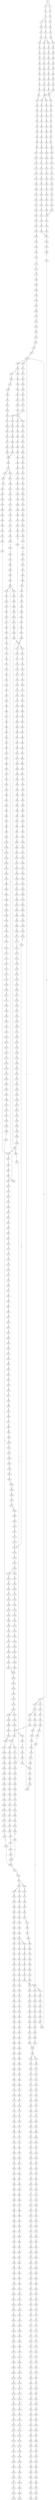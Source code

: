 strict digraph  {
	S0 -> S1 [ label = C ];
	S0 -> S2 [ label = G ];
	S1 -> S3 [ label = C ];
	S2 -> S4 [ label = G ];
	S3 -> S5 [ label = C ];
	S4 -> S6 [ label = C ];
	S5 -> S7 [ label = C ];
	S5 -> S8 [ label = A ];
	S6 -> S9 [ label = A ];
	S7 -> S10 [ label = C ];
	S8 -> S11 [ label = C ];
	S9 -> S12 [ label = C ];
	S10 -> S13 [ label = T ];
	S11 -> S14 [ label = T ];
	S12 -> S15 [ label = T ];
	S13 -> S16 [ label = T ];
	S14 -> S17 [ label = T ];
	S15 -> S18 [ label = T ];
	S16 -> S19 [ label = C ];
	S17 -> S20 [ label = G ];
	S17 -> S21 [ label = T ];
	S18 -> S22 [ label = C ];
	S19 -> S23 [ label = A ];
	S20 -> S24 [ label = A ];
	S21 -> S25 [ label = A ];
	S22 -> S26 [ label = A ];
	S23 -> S27 [ label = G ];
	S24 -> S28 [ label = G ];
	S25 -> S29 [ label = G ];
	S26 -> S30 [ label = G ];
	S27 -> S31 [ label = A ];
	S28 -> S32 [ label = C ];
	S29 -> S33 [ label = C ];
	S30 -> S34 [ label = C ];
	S31 -> S35 [ label = G ];
	S32 -> S36 [ label = C ];
	S33 -> S37 [ label = C ];
	S34 -> S38 [ label = C ];
	S35 -> S39 [ label = G ];
	S36 -> S40 [ label = G ];
	S37 -> S41 [ label = G ];
	S38 -> S42 [ label = G ];
	S39 -> S43 [ label = T ];
	S40 -> S44 [ label = C ];
	S41 -> S45 [ label = T ];
	S42 -> S46 [ label = C ];
	S43 -> S47 [ label = C ];
	S44 -> S48 [ label = C ];
	S45 -> S49 [ label = C ];
	S46 -> S50 [ label = C ];
	S47 -> S51 [ label = C ];
	S48 -> S52 [ label = C ];
	S49 -> S53 [ label = C ];
	S50 -> S54 [ label = C ];
	S51 -> S55 [ label = C ];
	S52 -> S56 [ label = C ];
	S53 -> S57 [ label = C ];
	S54 -> S58 [ label = C ];
	S55 -> S59 [ label = T ];
	S56 -> S60 [ label = T ];
	S57 -> S61 [ label = A ];
	S58 -> S60 [ label = T ];
	S59 -> S62 [ label = T ];
	S60 -> S63 [ label = T ];
	S60 -> S64 [ label = C ];
	S61 -> S65 [ label = C ];
	S62 -> S66 [ label = C ];
	S63 -> S67 [ label = C ];
	S64 -> S68 [ label = C ];
	S65 -> S69 [ label = C ];
	S66 -> S70 [ label = T ];
	S67 -> S71 [ label = A ];
	S68 -> S72 [ label = A ];
	S69 -> S73 [ label = A ];
	S70 -> S74 [ label = C ];
	S71 -> S75 [ label = C ];
	S72 -> S76 [ label = C ];
	S73 -> S77 [ label = C ];
	S74 -> S78 [ label = G ];
	S75 -> S79 [ label = G ];
	S76 -> S80 [ label = C ];
	S77 -> S81 [ label = C ];
	S78 -> S82 [ label = T ];
	S79 -> S83 [ label = C ];
	S80 -> S84 [ label = C ];
	S81 -> S85 [ label = G ];
	S82 -> S86 [ label = A ];
	S83 -> S87 [ label = T ];
	S84 -> S88 [ label = G ];
	S85 -> S89 [ label = A ];
	S86 -> S90 [ label = C ];
	S87 -> S91 [ label = C ];
	S88 -> S92 [ label = C ];
	S89 -> S93 [ label = T ];
	S90 -> S94 [ label = G ];
	S91 -> S95 [ label = C ];
	S92 -> S96 [ label = C ];
	S93 -> S97 [ label = C ];
	S94 -> S98 [ label = G ];
	S95 -> S99 [ label = G ];
	S96 -> S100 [ label = G ];
	S97 -> S101 [ label = G ];
	S98 -> S102 [ label = C ];
	S99 -> S103 [ label = G ];
	S100 -> S104 [ label = G ];
	S101 -> S105 [ label = G ];
	S102 -> S106 [ label = T ];
	S103 -> S107 [ label = T ];
	S104 -> S108 [ label = T ];
	S105 -> S109 [ label = T ];
	S106 -> S110 [ label = A ];
	S107 -> S111 [ label = T ];
	S108 -> S112 [ label = C ];
	S109 -> S113 [ label = T ];
	S110 -> S114 [ label = C ];
	S111 -> S115 [ label = G ];
	S112 -> S116 [ label = C ];
	S113 -> S117 [ label = C ];
	S114 -> S118 [ label = T ];
	S115 -> S119 [ label = C ];
	S116 -> S120 [ label = C ];
	S117 -> S121 [ label = C ];
	S118 -> S122 [ label = G ];
	S119 -> S123 [ label = A ];
	S120 -> S124 [ label = A ];
	S121 -> S125 [ label = A ];
	S122 -> S126 [ label = G ];
	S123 -> S127 [ label = C ];
	S124 -> S128 [ label = G ];
	S125 -> S129 [ label = G ];
	S126 -> S130 [ label = T ];
	S127 -> S131 [ label = T ];
	S128 -> S132 [ label = T ];
	S129 -> S133 [ label = T ];
	S130 -> S134 [ label = G ];
	S131 -> S135 [ label = G ];
	S132 -> S136 [ label = G ];
	S133 -> S137 [ label = G ];
	S134 -> S138 [ label = C ];
	S135 -> S139 [ label = G ];
	S136 -> S140 [ label = G ];
	S137 -> S141 [ label = G ];
	S138 -> S142 [ label = T ];
	S139 -> S143 [ label = T ];
	S140 -> S144 [ label = T ];
	S141 -> S145 [ label = T ];
	S142 -> S146 [ label = A ];
	S143 -> S147 [ label = C ];
	S144 -> S148 [ label = C ];
	S145 -> S149 [ label = C ];
	S146 -> S150 [ label = C ];
	S147 -> S151 [ label = G ];
	S148 -> S152 [ label = G ];
	S149 -> S152 [ label = G ];
	S150 -> S153 [ label = T ];
	S151 -> S154 [ label = T ];
	S152 -> S155 [ label = T ];
	S153 -> S156 [ label = G ];
	S154 -> S157 [ label = C ];
	S155 -> S158 [ label = C ];
	S156 -> S159 [ label = T ];
	S157 -> S160 [ label = C ];
	S158 -> S161 [ label = C ];
	S159 -> S162 [ label = A ];
	S160 -> S163 [ label = G ];
	S161 -> S163 [ label = G ];
	S162 -> S164 [ label = A ];
	S163 -> S165 [ label = T ];
	S164 -> S166 [ label = C ];
	S165 -> S167 [ label = C ];
	S166 -> S168 [ label = A ];
	S167 -> S169 [ label = A ];
	S168 -> S170 [ label = C ];
	S169 -> S171 [ label = C ];
	S170 -> S172 [ label = A ];
	S171 -> S173 [ label = C ];
	S172 -> S174 [ label = C ];
	S173 -> S175 [ label = C ];
	S173 -> S176 [ label = G ];
	S174 -> S177 [ label = G ];
	S175 -> S178 [ label = T ];
	S176 -> S179 [ label = A ];
	S177 -> S180 [ label = C ];
	S178 -> S181 [ label = G ];
	S179 -> S182 [ label = A ];
	S179 -> S183 [ label = G ];
	S180 -> S184 [ label = T ];
	S181 -> S185 [ label = T ];
	S182 -> S186 [ label = T ];
	S183 -> S187 [ label = T ];
	S184 -> S188 [ label = C ];
	S185 -> S189 [ label = C ];
	S186 -> S190 [ label = C ];
	S187 -> S191 [ label = C ];
	S188 -> S192 [ label = C ];
	S189 -> S193 [ label = C ];
	S190 -> S194 [ label = C ];
	S191 -> S195 [ label = C ];
	S192 -> S196 [ label = T ];
	S193 -> S197 [ label = T ];
	S194 -> S198 [ label = T ];
	S195 -> S199 [ label = A ];
	S195 -> S200 [ label = T ];
	S196 -> S201 [ label = A ];
	S197 -> S202 [ label = T ];
	S198 -> S203 [ label = C ];
	S199 -> S204 [ label = G ];
	S200 -> S205 [ label = C ];
	S201 -> S206 [ label = G ];
	S202 -> S207 [ label = G ];
	S203 -> S208 [ label = G ];
	S204 -> S209 [ label = T ];
	S204 -> S210 [ label = C ];
	S205 -> S211 [ label = G ];
	S206 -> S212 [ label = A ];
	S207 -> S213 [ label = A ];
	S207 -> S214 [ label = T ];
	S208 -> S215 [ label = A ];
	S209 -> S216 [ label = A ];
	S210 -> S217 [ label = T ];
	S211 -> S218 [ label = A ];
	S212 -> S219 [ label = A ];
	S213 -> S220 [ label = A ];
	S214 -> S221 [ label = A ];
	S215 -> S222 [ label = A ];
	S216 -> S223 [ label = G ];
	S217 -> S224 [ label = T ];
	S218 -> S225 [ label = A ];
	S219 -> S226 [ label = C ];
	S220 -> S227 [ label = C ];
	S221 -> S228 [ label = G ];
	S222 -> S229 [ label = C ];
	S223 -> S230 [ label = G ];
	S224 -> S231 [ label = C ];
	S225 -> S232 [ label = C ];
	S226 -> S233 [ label = T ];
	S227 -> S234 [ label = T ];
	S228 -> S235 [ label = G ];
	S229 -> S236 [ label = T ];
	S230 -> S237 [ label = G ];
	S231 -> S238 [ label = A ];
	S232 -> S236 [ label = T ];
	S233 -> S239 [ label = T ];
	S234 -> S240 [ label = T ];
	S235 -> S241 [ label = A ];
	S236 -> S242 [ label = T ];
	S237 -> S243 [ label = T ];
	S238 -> S244 [ label = C ];
	S239 -> S245 [ label = C ];
	S240 -> S246 [ label = C ];
	S241 -> S247 [ label = G ];
	S242 -> S248 [ label = C ];
	S243 -> S249 [ label = C ];
	S244 -> S250 [ label = G ];
	S245 -> S251 [ label = A ];
	S246 -> S252 [ label = A ];
	S247 -> S253 [ label = A ];
	S248 -> S254 [ label = A ];
	S249 -> S255 [ label = A ];
	S250 -> S256 [ label = C ];
	S251 -> S257 [ label = A ];
	S252 -> S258 [ label = A ];
	S253 -> S259 [ label = G ];
	S254 -> S260 [ label = A ];
	S255 -> S261 [ label = C ];
	S256 -> S262 [ label = C ];
	S257 -> S263 [ label = C ];
	S258 -> S263 [ label = C ];
	S259 -> S264 [ label = G ];
	S260 -> S263 [ label = C ];
	S261 -> S265 [ label = T ];
	S262 -> S266 [ label = C ];
	S263 -> S267 [ label = C ];
	S263 -> S268 [ label = T ];
	S264 -> S269 [ label = T ];
	S265 -> S270 [ label = C ];
	S266 -> S271 [ label = T ];
	S267 -> S272 [ label = G ];
	S268 -> S273 [ label = G ];
	S269 -> S274 [ label = C ];
	S270 -> S275 [ label = G ];
	S271 -> S276 [ label = T ];
	S272 -> S277 [ label = G ];
	S273 -> S278 [ label = G ];
	S273 -> S279 [ label = C ];
	S274 -> S280 [ label = C ];
	S275 -> S281 [ label = C ];
	S276 -> S282 [ label = C ];
	S277 -> S283 [ label = C ];
	S278 -> S284 [ label = C ];
	S279 -> S285 [ label = C ];
	S280 -> S286 [ label = C ];
	S281 -> S287 [ label = T ];
	S282 -> S288 [ label = A ];
	S283 -> S289 [ label = C ];
	S284 -> S290 [ label = C ];
	S285 -> S291 [ label = C ];
	S286 -> S292 [ label = A ];
	S286 -> S293 [ label = G ];
	S287 -> S294 [ label = T ];
	S288 -> S295 [ label = T ];
	S289 -> S296 [ label = C ];
	S290 -> S297 [ label = C ];
	S291 -> S298 [ label = T ];
	S292 -> S299 [ label = G ];
	S293 -> S300 [ label = G ];
	S294 -> S301 [ label = C ];
	S295 -> S302 [ label = C ];
	S296 -> S303 [ label = A ];
	S297 -> S304 [ label = A ];
	S298 -> S305 [ label = A ];
	S299 -> S306 [ label = A ];
	S300 -> S307 [ label = A ];
	S301 -> S308 [ label = A ];
	S302 -> S309 [ label = C ];
	S303 -> S310 [ label = G ];
	S304 -> S311 [ label = G ];
	S305 -> S312 [ label = G ];
	S306 -> S313 [ label = G ];
	S307 -> S314 [ label = G ];
	S308 -> S315 [ label = T ];
	S309 -> S316 [ label = A ];
	S310 -> S317 [ label = T ];
	S311 -> S318 [ label = G ];
	S312 -> S319 [ label = G ];
	S313 -> S320 [ label = C ];
	S314 -> S321 [ label = G ];
	S315 -> S322 [ label = C ];
	S316 -> S323 [ label = G ];
	S317 -> S324 [ label = T ];
	S318 -> S325 [ label = T ];
	S319 -> S326 [ label = T ];
	S320 -> S327 [ label = C ];
	S321 -> S328 [ label = C ];
	S322 -> S329 [ label = C ];
	S323 -> S330 [ label = A ];
	S324 -> S331 [ label = G ];
	S325 -> S332 [ label = G ];
	S326 -> S333 [ label = G ];
	S327 -> S334 [ label = A ];
	S328 -> S335 [ label = G ];
	S329 -> S336 [ label = A ];
	S330 -> S337 [ label = A ];
	S331 -> S338 [ label = T ];
	S332 -> S339 [ label = C ];
	S332 -> S340 [ label = G ];
	S333 -> S341 [ label = T ];
	S334 -> S342 [ label = C ];
	S335 -> S343 [ label = T ];
	S336 -> S323 [ label = G ];
	S337 -> S344 [ label = C ];
	S338 -> S345 [ label = G ];
	S339 -> S346 [ label = G ];
	S340 -> S347 [ label = G ];
	S341 -> S348 [ label = G ];
	S342 -> S349 [ label = G ];
	S343 -> S350 [ label = G ];
	S344 -> S351 [ label = C ];
	S345 -> S352 [ label = C ];
	S346 -> S353 [ label = C ];
	S347 -> S354 [ label = C ];
	S348 -> S355 [ label = C ];
	S349 -> S356 [ label = G ];
	S350 -> S357 [ label = G ];
	S351 -> S358 [ label = A ];
	S351 -> S359 [ label = G ];
	S352 -> S360 [ label = G ];
	S353 -> S361 [ label = G ];
	S354 -> S362 [ label = T ];
	S355 -> S363 [ label = G ];
	S356 -> S364 [ label = T ];
	S357 -> S365 [ label = T ];
	S358 -> S366 [ label = G ];
	S358 -> S367 [ label = C ];
	S359 -> S368 [ label = G ];
	S360 -> S369 [ label = T ];
	S361 -> S370 [ label = T ];
	S362 -> S371 [ label = T ];
	S363 -> S372 [ label = T ];
	S364 -> S373 [ label = T ];
	S365 -> S374 [ label = A ];
	S366 -> S375 [ label = A ];
	S367 -> S376 [ label = C ];
	S368 -> S377 [ label = A ];
	S369 -> S378 [ label = C ];
	S370 -> S379 [ label = C ];
	S371 -> S380 [ label = C ];
	S372 -> S381 [ label = C ];
	S373 -> S382 [ label = A ];
	S374 -> S383 [ label = T ];
	S375 -> S384 [ label = C ];
	S376 -> S385 [ label = A ];
	S377 -> S386 [ label = C ];
	S378 -> S387 [ label = G ];
	S379 -> S388 [ label = G ];
	S380 -> S389 [ label = G ];
	S381 -> S390 [ label = G ];
	S382 -> S391 [ label = C ];
	S383 -> S392 [ label = G ];
	S384 -> S393 [ label = T ];
	S385 -> S394 [ label = C ];
	S386 -> S395 [ label = G ];
	S387 -> S396 [ label = A ];
	S388 -> S397 [ label = T ];
	S389 -> S398 [ label = A ];
	S390 -> S396 [ label = A ];
	S391 -> S399 [ label = T ];
	S392 -> S400 [ label = A ];
	S393 -> S401 [ label = C ];
	S394 -> S402 [ label = C ];
	S395 -> S403 [ label = C ];
	S396 -> S404 [ label = A ];
	S397 -> S405 [ label = G ];
	S398 -> S406 [ label = A ];
	S399 -> S407 [ label = G ];
	S400 -> S408 [ label = G ];
	S401 -> S409 [ label = C ];
	S402 -> S410 [ label = C ];
	S403 -> S411 [ label = C ];
	S404 -> S412 [ label = C ];
	S405 -> S413 [ label = C ];
	S406 -> S414 [ label = C ];
	S407 -> S415 [ label = C ];
	S408 -> S416 [ label = C ];
	S409 -> S417 [ label = C ];
	S410 -> S418 [ label = C ];
	S411 -> S419 [ label = C ];
	S412 -> S420 [ label = C ];
	S412 -> S421 [ label = A ];
	S413 -> S422 [ label = A ];
	S414 -> S423 [ label = A ];
	S415 -> S424 [ label = A ];
	S416 -> S425 [ label = G ];
	S417 -> S426 [ label = A ];
	S418 -> S427 [ label = T ];
	S419 -> S428 [ label = A ];
	S420 -> S429 [ label = T ];
	S421 -> S430 [ label = C ];
	S422 -> S431 [ label = T ];
	S423 -> S432 [ label = C ];
	S424 -> S433 [ label = G ];
	S425 -> S434 [ label = G ];
	S426 -> S435 [ label = T ];
	S427 -> S436 [ label = T ];
	S428 -> S437 [ label = T ];
	S429 -> S438 [ label = T ];
	S430 -> S439 [ label = C ];
	S431 -> S440 [ label = C ];
	S432 -> S441 [ label = G ];
	S433 -> S442 [ label = A ];
	S434 -> S443 [ label = T ];
	S435 -> S444 [ label = C ];
	S436 -> S445 [ label = C ];
	S437 -> S446 [ label = C ];
	S438 -> S447 [ label = C ];
	S439 -> S448 [ label = C ];
	S440 -> S449 [ label = C ];
	S441 -> S450 [ label = C ];
	S442 -> S451 [ label = C ];
	S443 -> S452 [ label = C ];
	S444 -> S453 [ label = T ];
	S445 -> S454 [ label = C ];
	S445 -> S455 [ label = G ];
	S446 -> S456 [ label = G ];
	S447 -> S457 [ label = G ];
	S448 -> S458 [ label = G ];
	S449 -> S459 [ label = G ];
	S450 -> S460 [ label = G ];
	S451 -> S461 [ label = G ];
	S452 -> S462 [ label = G ];
	S453 -> S463 [ label = G ];
	S454 -> S464 [ label = T ];
	S455 -> S465 [ label = A ];
	S456 -> S466 [ label = T ];
	S457 -> S467 [ label = T ];
	S458 -> S468 [ label = T ];
	S459 -> S469 [ label = C ];
	S460 -> S470 [ label = C ];
	S461 -> S471 [ label = G ];
	S462 -> S472 [ label = C ];
	S463 -> S473 [ label = C ];
	S464 -> S474 [ label = G ];
	S465 -> S475 [ label = T ];
	S466 -> S476 [ label = C ];
	S467 -> S477 [ label = A ];
	S468 -> S478 [ label = A ];
	S469 -> S479 [ label = A ];
	S470 -> S480 [ label = A ];
	S471 -> S481 [ label = A ];
	S472 -> S482 [ label = A ];
	S473 -> S483 [ label = C ];
	S474 -> S484 [ label = T ];
	S475 -> S485 [ label = C ];
	S476 -> S486 [ label = C ];
	S477 -> S487 [ label = C ];
	S478 -> S488 [ label = C ];
	S479 -> S489 [ label = C ];
	S480 -> S490 [ label = C ];
	S481 -> S491 [ label = C ];
	S482 -> S492 [ label = C ];
	S483 -> S493 [ label = A ];
	S484 -> S494 [ label = C ];
	S485 -> S495 [ label = G ];
	S486 -> S496 [ label = T ];
	S487 -> S497 [ label = T ];
	S488 -> S498 [ label = G ];
	S489 -> S499 [ label = G ];
	S490 -> S500 [ label = G ];
	S491 -> S501 [ label = A ];
	S492 -> S502 [ label = G ];
	S493 -> S503 [ label = G ];
	S494 -> S504 [ label = C ];
	S495 -> S505 [ label = T ];
	S496 -> S506 [ label = C ];
	S497 -> S507 [ label = T ];
	S498 -> S508 [ label = T ];
	S499 -> S509 [ label = T ];
	S500 -> S510 [ label = T ];
	S501 -> S511 [ label = C ];
	S502 -> S512 [ label = C ];
	S503 -> S513 [ label = T ];
	S504 -> S514 [ label = T ];
	S505 -> S515 [ label = T ];
	S506 -> S516 [ label = T ];
	S507 -> S517 [ label = C ];
	S508 -> S518 [ label = C ];
	S509 -> S519 [ label = C ];
	S510 -> S520 [ label = C ];
	S511 -> S521 [ label = A ];
	S512 -> S522 [ label = G ];
	S513 -> S523 [ label = C ];
	S514 -> S524 [ label = T ];
	S515 -> S525 [ label = T ];
	S516 -> S526 [ label = T ];
	S517 -> S527 [ label = A ];
	S518 -> S528 [ label = C ];
	S519 -> S529 [ label = G ];
	S520 -> S530 [ label = C ];
	S521 -> S531 [ label = C ];
	S522 -> S532 [ label = C ];
	S523 -> S533 [ label = G ];
	S524 -> S207 [ label = G ];
	S525 -> S534 [ label = G ];
	S526 -> S535 [ label = C ];
	S527 -> S536 [ label = A ];
	S528 -> S537 [ label = A ];
	S529 -> S538 [ label = A ];
	S530 -> S539 [ label = A ];
	S531 -> S540 [ label = C ];
	S532 -> S541 [ label = G ];
	S533 -> S542 [ label = T ];
	S534 -> S543 [ label = T ];
	S535 -> S544 [ label = T ];
	S536 -> S545 [ label = G ];
	S537 -> S546 [ label = G ];
	S538 -> S547 [ label = G ];
	S539 -> S548 [ label = G ];
	S540 -> S549 [ label = T ];
	S541 -> S550 [ label = G ];
	S542 -> S551 [ label = A ];
	S543 -> S552 [ label = A ];
	S544 -> S553 [ label = C ];
	S545 -> S554 [ label = C ];
	S546 -> S555 [ label = C ];
	S547 -> S556 [ label = C ];
	S548 -> S557 [ label = C ];
	S549 -> S558 [ label = C ];
	S550 -> S559 [ label = C ];
	S551 -> S560 [ label = A ];
	S552 -> S561 [ label = G ];
	S553 -> S562 [ label = G ];
	S554 -> S563 [ label = G ];
	S555 -> S564 [ label = G ];
	S556 -> S565 [ label = G ];
	S557 -> S566 [ label = T ];
	S557 -> S564 [ label = G ];
	S558 -> S567 [ label = T ];
	S559 -> S568 [ label = T ];
	S560 -> S569 [ label = G ];
	S561 -> S570 [ label = G ];
	S562 -> S571 [ label = G ];
	S563 -> S572 [ label = A ];
	S564 -> S573 [ label = A ];
	S565 -> S574 [ label = A ];
	S566 -> S575 [ label = T ];
	S567 -> S576 [ label = A ];
	S568 -> S577 [ label = G ];
	S569 -> S578 [ label = A ];
	S570 -> S579 [ label = A ];
	S571 -> S580 [ label = A ];
	S572 -> S581 [ label = G ];
	S573 -> S582 [ label = G ];
	S574 -> S583 [ label = G ];
	S575 -> S231 [ label = C ];
	S576 -> S584 [ label = G ];
	S577 -> S585 [ label = G ];
	S578 -> S586 [ label = C ];
	S579 -> S587 [ label = A ];
	S580 -> S588 [ label = G ];
	S581 -> S589 [ label = T ];
	S582 -> S590 [ label = T ];
	S583 -> S591 [ label = T ];
	S584 -> S592 [ label = A ];
	S585 -> S593 [ label = A ];
	S586 -> S594 [ label = G ];
	S587 -> S595 [ label = A ];
	S588 -> S596 [ label = A ];
	S589 -> S597 [ label = C ];
	S590 -> S598 [ label = C ];
	S591 -> S599 [ label = C ];
	S592 -> S600 [ label = A ];
	S593 -> S601 [ label = A ];
	S594 -> S602 [ label = G ];
	S595 -> S603 [ label = G ];
	S596 -> S604 [ label = G ];
	S597 -> S605 [ label = C ];
	S598 -> S606 [ label = C ];
	S598 -> S607 [ label = T ];
	S599 -> S608 [ label = G ];
	S600 -> S609 [ label = C ];
	S601 -> S610 [ label = T ];
	S602 -> S611 [ label = C ];
	S603 -> S612 [ label = G ];
	S604 -> S613 [ label = G ];
	S605 -> S614 [ label = C ];
	S606 -> S614 [ label = C ];
	S607 -> S615 [ label = C ];
	S608 -> S616 [ label = A ];
	S609 -> S617 [ label = G ];
	S610 -> S618 [ label = G ];
	S611 -> S619 [ label = T ];
	S612 -> S620 [ label = T ];
	S613 -> S621 [ label = T ];
	S614 -> S622 [ label = T ];
	S614 -> S623 [ label = G ];
	S615 -> S624 [ label = G ];
	S616 -> S625 [ label = A ];
	S617 -> S626 [ label = A ];
	S618 -> S627 [ label = G ];
	S619 -> S628 [ label = C ];
	S620 -> S629 [ label = C ];
	S621 -> S630 [ label = C ];
	S622 -> S631 [ label = C ];
	S623 -> S632 [ label = C ];
	S624 -> S633 [ label = T ];
	S625 -> S634 [ label = C ];
	S626 -> S635 [ label = G ];
	S627 -> S636 [ label = G ];
	S628 -> S637 [ label = T ];
	S629 -> S638 [ label = C ];
	S630 -> S280 [ label = C ];
	S631 -> S639 [ label = C ];
	S632 -> S640 [ label = C ];
	S633 -> S641 [ label = C ];
	S634 -> S642 [ label = C ];
	S635 -> S643 [ label = G ];
	S636 -> S644 [ label = G ];
	S637 -> S645 [ label = C ];
	S638 -> S646 [ label = C ];
	S639 -> S647 [ label = G ];
	S640 -> S648 [ label = T ];
	S641 -> S649 [ label = T ];
	S642 -> S650 [ label = T ];
	S643 -> S651 [ label = T ];
	S644 -> S652 [ label = T ];
	S645 -> S653 [ label = G ];
	S646 -> S654 [ label = G ];
	S647 -> S655 [ label = G ];
	S648 -> S656 [ label = G ];
	S649 -> S657 [ label = G ];
	S650 -> S658 [ label = G ];
	S651 -> S659 [ label = G ];
	S652 -> S660 [ label = C ];
	S653 -> S661 [ label = A ];
	S654 -> S662 [ label = A ];
	S655 -> S663 [ label = T ];
	S656 -> S664 [ label = T ];
	S657 -> S665 [ label = T ];
	S658 -> S666 [ label = T ];
	S659 -> S667 [ label = T ];
	S660 -> S668 [ label = C ];
	S661 -> S669 [ label = A ];
	S662 -> S670 [ label = A ];
	S663 -> S671 [ label = C ];
	S664 -> S672 [ label = C ];
	S665 -> S673 [ label = T ];
	S666 -> S674 [ label = C ];
	S667 -> S675 [ label = C ];
	S668 -> S676 [ label = G ];
	S669 -> S677 [ label = G ];
	S670 -> S678 [ label = G ];
	S671 -> S679 [ label = T ];
	S672 -> S680 [ label = G ];
	S673 -> S681 [ label = C ];
	S674 -> S682 [ label = G ];
	S675 -> S683 [ label = C ];
	S676 -> S684 [ label = C ];
	S677 -> S685 [ label = T ];
	S678 -> S686 [ label = T ];
	S679 -> S687 [ label = G ];
	S680 -> S688 [ label = C ];
	S681 -> S689 [ label = C ];
	S682 -> S690 [ label = C ];
	S683 -> S691 [ label = C ];
	S684 -> S692 [ label = C ];
	S685 -> S693 [ label = C ];
	S686 -> S694 [ label = C ];
	S687 -> S695 [ label = G ];
	S688 -> S696 [ label = G ];
	S689 -> S697 [ label = G ];
	S690 -> S698 [ label = G ];
	S691 -> S699 [ label = T ];
	S692 -> S700 [ label = G ];
	S693 -> S701 [ label = G ];
	S694 -> S702 [ label = G ];
	S695 -> S703 [ label = A ];
	S696 -> S704 [ label = C ];
	S697 -> S705 [ label = T ];
	S698 -> S704 [ label = C ];
	S699 -> S706 [ label = G ];
	S700 -> S707 [ label = G ];
	S701 -> S708 [ label = C ];
	S702 -> S709 [ label = A ];
	S703 -> S710 [ label = G ];
	S704 -> S711 [ label = G ];
	S704 -> S712 [ label = A ];
	S705 -> S713 [ label = G ];
	S706 -> S714 [ label = T ];
	S707 -> S715 [ label = A ];
	S708 -> S716 [ label = G ];
	S709 -> S717 [ label = G ];
	S710 -> S718 [ label = G ];
	S711 -> S719 [ label = A ];
	S712 -> S720 [ label = A ];
	S713 -> S721 [ label = G ];
	S714 -> S722 [ label = C ];
	S715 -> S723 [ label = A ];
	S716 -> S724 [ label = G ];
	S717 -> S725 [ label = G ];
	S718 -> S726 [ label = G ];
	S719 -> S727 [ label = G ];
	S720 -> S728 [ label = C ];
	S721 -> S729 [ label = C ];
	S722 -> S730 [ label = C ];
	S723 -> S731 [ label = C ];
	S724 -> S732 [ label = C ];
	S725 -> S733 [ label = T ];
	S726 -> S734 [ label = T ];
	S727 -> S735 [ label = C ];
	S728 -> S736 [ label = C ];
	S729 -> S737 [ label = C ];
	S730 -> S738 [ label = T ];
	S731 -> S739 [ label = T ];
	S732 -> S740 [ label = T ];
	S733 -> S741 [ label = A ];
	S734 -> S742 [ label = G ];
	S735 -> S743 [ label = A ];
	S736 -> S744 [ label = C ];
	S737 -> S745 [ label = C ];
	S738 -> S746 [ label = A ];
	S739 -> S747 [ label = G ];
	S740 -> S748 [ label = A ];
	S741 -> S749 [ label = T ];
	S742 -> S750 [ label = T ];
	S743 -> S751 [ label = G ];
	S744 -> S752 [ label = G ];
	S745 -> S753 [ label = G ];
	S746 -> S754 [ label = C ];
	S747 -> S755 [ label = C ];
	S748 -> S756 [ label = T ];
	S749 -> S757 [ label = A ];
	S750 -> S758 [ label = T ];
	S751 -> S759 [ label = T ];
	S752 -> S760 [ label = T ];
	S753 -> S761 [ label = T ];
	S754 -> S762 [ label = T ];
	S755 -> S763 [ label = A ];
	S756 -> S764 [ label = A ];
	S757 -> S765 [ label = A ];
	S758 -> S766 [ label = C ];
	S759 -> S767 [ label = G ];
	S760 -> S768 [ label = A ];
	S761 -> S769 [ label = C ];
	S762 -> S770 [ label = A ];
	S763 -> S771 [ label = A ];
	S764 -> S772 [ label = G ];
	S765 -> S773 [ label = G ];
	S766 -> S774 [ label = C ];
	S767 -> S775 [ label = C ];
	S768 -> S776 [ label = C ];
	S769 -> S777 [ label = C ];
	S770 -> S778 [ label = C ];
	S771 -> S779 [ label = C ];
	S772 -> S780 [ label = T ];
	S773 -> S781 [ label = T ];
	S774 -> S782 [ label = A ];
	S775 -> S783 [ label = A ];
	S776 -> S784 [ label = A ];
	S777 -> S785 [ label = A ];
	S778 -> S786 [ label = C ];
	S779 -> S787 [ label = C ];
	S780 -> S788 [ label = A ];
	S781 -> S789 [ label = C ];
	S782 -> S790 [ label = G ];
	S783 -> S791 [ label = A ];
	S784 -> S792 [ label = G ];
	S785 -> S793 [ label = G ];
	S786 -> S794 [ label = A ];
	S787 -> S795 [ label = A ];
	S788 -> S796 [ label = G ];
	S789 -> S797 [ label = G ];
	S790 -> S798 [ label = C ];
	S791 -> S799 [ label = C ];
	S792 -> S800 [ label = C ];
	S793 -> S801 [ label = T ];
	S794 -> S802 [ label = G ];
	S795 -> S803 [ label = G ];
	S796 -> S804 [ label = C ];
	S797 -> S805 [ label = T ];
	S798 -> S806 [ label = A ];
	S799 -> S807 [ label = A ];
	S800 -> S808 [ label = A ];
	S801 -> S809 [ label = A ];
	S802 -> S810 [ label = G ];
	S803 -> S811 [ label = A ];
	S804 -> S812 [ label = C ];
	S805 -> S813 [ label = G ];
	S806 -> S814 [ label = G ];
	S807 -> S815 [ label = G ];
	S808 -> S816 [ label = G ];
	S809 -> S817 [ label = G ];
	S810 -> S818 [ label = A ];
	S811 -> S819 [ label = A ];
	S812 -> S820 [ label = G ];
	S813 -> S821 [ label = G ];
	S814 -> S822 [ label = A ];
	S815 -> S823 [ label = C ];
	S816 -> S824 [ label = G ];
	S817 -> S825 [ label = C ];
	S818 -> S826 [ label = G ];
	S819 -> S827 [ label = C ];
	S820 -> S828 [ label = A ];
	S821 -> S829 [ label = T ];
	S822 -> S830 [ label = T ];
	S823 -> S831 [ label = T ];
	S824 -> S832 [ label = T ];
	S825 -> S833 [ label = T ];
	S826 -> S834 [ label = A ];
	S827 -> S835 [ label = A ];
	S828 -> S836 [ label = A ];
	S829 -> S837 [ label = A ];
	S830 -> S838 [ label = A ];
	S831 -> S839 [ label = A ];
	S832 -> S840 [ label = G ];
	S833 -> S841 [ label = C ];
	S834 -> S842 [ label = G ];
	S835 -> S843 [ label = G ];
	S836 -> S844 [ label = A ];
	S837 -> S845 [ label = C ];
	S838 -> S846 [ label = A ];
	S839 -> S847 [ label = C ];
	S840 -> S848 [ label = C ];
	S841 -> S849 [ label = C ];
	S842 -> S850 [ label = T ];
	S843 -> S851 [ label = C ];
	S844 -> S852 [ label = C ];
	S845 -> S853 [ label = C ];
	S846 -> S854 [ label = A ];
	S847 -> S855 [ label = G ];
	S848 -> S856 [ label = A ];
	S849 -> S857 [ label = A ];
	S850 -> S858 [ label = C ];
	S851 -> S859 [ label = C ];
	S852 -> S860 [ label = C ];
	S853 -> S861 [ label = G ];
	S854 -> S862 [ label = A ];
	S855 -> S863 [ label = A ];
	S856 -> S864 [ label = C ];
	S857 -> S865 [ label = C ];
	S858 -> S866 [ label = A ];
	S859 -> S867 [ label = G ];
	S860 -> S868 [ label = C ];
	S861 -> S869 [ label = G ];
	S862 -> S870 [ label = A ];
	S863 -> S871 [ label = G ];
	S864 -> S872 [ label = G ];
	S865 -> S873 [ label = C ];
	S866 -> S874 [ label = G ];
	S867 -> S875 [ label = T ];
	S868 -> S876 [ label = C ];
	S869 -> S877 [ label = T ];
	S870 -> S878 [ label = C ];
	S871 -> S879 [ label = A ];
	S872 -> S880 [ label = C ];
	S873 -> S881 [ label = G ];
	S874 -> S882 [ label = G ];
	S875 -> S883 [ label = C ];
	S876 -> S884 [ label = G ];
	S877 -> S885 [ label = G ];
	S878 -> S886 [ label = T ];
	S879 -> S887 [ label = A ];
	S880 -> S888 [ label = G ];
	S881 -> S889 [ label = G ];
	S882 -> S890 [ label = A ];
	S883 -> S891 [ label = C ];
	S884 -> S892 [ label = A ];
	S885 -> S893 [ label = G ];
	S886 -> S894 [ label = T ];
	S887 -> S895 [ label = C ];
	S888 -> S896 [ label = G ];
	S889 -> S897 [ label = A ];
	S890 -> S898 [ label = C ];
	S891 -> S899 [ label = T ];
	S892 -> S900 [ label = C ];
	S893 -> S901 [ label = T ];
	S894 -> S902 [ label = T ];
	S895 -> S903 [ label = T ];
	S896 -> S904 [ label = T ];
	S897 -> S905 [ label = C ];
	S898 -> S906 [ label = C ];
	S899 -> S907 [ label = C ];
	S900 -> S908 [ label = T ];
	S901 -> S909 [ label = T ];
	S902 -> S910 [ label = G ];
	S903 -> S911 [ label = G ];
	S904 -> S912 [ label = G ];
	S905 -> S913 [ label = G ];
	S906 -> S914 [ label = A ];
	S907 -> S915 [ label = T ];
	S908 -> S916 [ label = A ];
	S909 -> S917 [ label = A ];
	S910 -> S918 [ label = C ];
	S911 -> S919 [ label = G ];
	S912 -> S920 [ label = C ];
	S913 -> S921 [ label = T ];
	S914 -> S922 [ label = G ];
	S915 -> S923 [ label = G ];
	S916 -> S924 [ label = G ];
	S917 -> S925 [ label = G ];
	S918 -> S926 [ label = C ];
	S919 -> S927 [ label = C ];
	S920 -> S928 [ label = C ];
	S921 -> S929 [ label = C ];
	S922 -> S930 [ label = T ];
	S923 -> S931 [ label = T ];
	S924 -> S932 [ label = A ];
	S925 -> S933 [ label = A ];
	S926 -> S934 [ label = G ];
	S927 -> S935 [ label = G ];
	S928 -> S936 [ label = G ];
	S929 -> S937 [ label = G ];
	S930 -> S938 [ label = C ];
	S931 -> S939 [ label = C ];
	S932 -> S940 [ label = A ];
	S933 -> S941 [ label = A ];
	S934 -> S942 [ label = T ];
	S935 -> S943 [ label = C ];
	S936 -> S944 [ label = C ];
	S937 -> S945 [ label = T ];
	S938 -> S946 [ label = T ];
	S939 -> S947 [ label = G ];
	S940 -> S948 [ label = T ];
	S941 -> S949 [ label = G ];
	S942 -> S950 [ label = A ];
	S943 -> S951 [ label = A ];
	S944 -> S952 [ label = A ];
	S945 -> S953 [ label = G ];
	S946 -> S954 [ label = C ];
	S947 -> S955 [ label = T ];
	S948 -> S956 [ label = C ];
	S949 -> S957 [ label = G ];
	S950 -> S958 [ label = G ];
	S951 -> S959 [ label = G ];
	S952 -> S960 [ label = A ];
	S953 -> S961 [ label = A ];
	S954 -> S962 [ label = T ];
	S955 -> S963 [ label = G ];
	S956 -> S964 [ label = G ];
	S957 -> S965 [ label = G ];
	S958 -> S966 [ label = C ];
	S959 -> S967 [ label = C ];
	S960 -> S968 [ label = C ];
	S961 -> S969 [ label = C ];
	S962 -> S970 [ label = G ];
	S963 -> S971 [ label = G ];
	S964 -> S972 [ label = G ];
	S965 -> S973 [ label = G ];
	S966 -> S974 [ label = C ];
	S967 -> S975 [ label = G ];
	S968 -> S976 [ label = C ];
	S969 -> S977 [ label = C ];
	S970 -> S978 [ label = T ];
	S971 -> S979 [ label = T ];
	S972 -> S980 [ label = G ];
	S973 -> S981 [ label = G ];
	S974 -> S982 [ label = G ];
	S975 -> S983 [ label = G ];
	S976 -> S984 [ label = A ];
	S977 -> S985 [ label = G ];
	S978 -> S986 [ label = A ];
	S979 -> S987 [ label = A ];
	S980 -> S988 [ label = T ];
	S981 -> S989 [ label = T ];
	S982 -> S990 [ label = G ];
	S983 -> S991 [ label = G ];
	S984 -> S992 [ label = G ];
	S985 -> S993 [ label = G ];
	S988 -> S994 [ label = A ];
	S989 -> S995 [ label = C ];
	S990 -> S996 [ label = T ];
	S991 -> S997 [ label = T ];
	S992 -> S998 [ label = T ];
	S993 -> S999 [ label = T ];
	S994 -> S1000 [ label = T ];
	S995 -> S1001 [ label = C ];
	S996 -> S1002 [ label = G ];
	S997 -> S1003 [ label = G ];
	S998 -> S1004 [ label = C ];
	S999 -> S1005 [ label = C ];
	S1000 -> S1006 [ label = C ];
	S1001 -> S1007 [ label = G ];
	S1002 -> S1008 [ label = A ];
	S1003 -> S1009 [ label = C ];
	S1004 -> S1010 [ label = G ];
	S1005 -> S1011 [ label = G ];
	S1006 -> S1012 [ label = C ];
	S1007 -> S1013 [ label = T ];
	S1008 -> S1014 [ label = C ];
	S1009 -> S1015 [ label = C ];
	S1010 -> S1016 [ label = C ];
	S1011 -> S1017 [ label = C ];
	S1012 -> S1018 [ label = C ];
	S1013 -> S1019 [ label = C ];
	S1014 -> S1020 [ label = G ];
	S1015 -> S1021 [ label = G ];
	S1016 -> S1022 [ label = G ];
	S1017 -> S1023 [ label = G ];
	S1018 -> S1024 [ label = G ];
	S1019 -> S1025 [ label = G ];
	S1020 -> S1026 [ label = T ];
	S1021 -> S1027 [ label = C ];
	S1022 -> S1028 [ label = C ];
	S1023 -> S1029 [ label = T ];
	S1024 -> S1030 [ label = A ];
	S1025 -> S1031 [ label = G ];
	S1026 -> S1032 [ label = G ];
	S1027 -> S1033 [ label = C ];
	S1028 -> S1034 [ label = A ];
	S1029 -> S1035 [ label = A ];
	S1030 -> S1036 [ label = A ];
	S1031 -> S1037 [ label = A ];
	S1032 -> S1038 [ label = G ];
	S1033 -> S1039 [ label = G ];
	S1034 -> S1040 [ label = G ];
	S1035 -> S1041 [ label = G ];
	S1036 -> S1042 [ label = A ];
	S1037 -> S1043 [ label = A ];
	S1038 -> S1044 [ label = G ];
	S1039 -> S1045 [ label = G ];
	S1040 -> S1046 [ label = C ];
	S1041 -> S1047 [ label = C ];
	S1042 -> S1048 [ label = G ];
	S1043 -> S1049 [ label = C ];
	S1044 -> S1050 [ label = T ];
	S1045 -> S1051 [ label = T ];
	S1046 -> S1052 [ label = C ];
	S1047 -> S1053 [ label = C ];
	S1048 -> S1054 [ label = T ];
	S1049 -> S1055 [ label = T ];
	S1050 -> S1056 [ label = A ];
	S1051 -> S1057 [ label = G ];
	S1052 -> S1058 [ label = G ];
	S1053 -> S1059 [ label = G ];
	S1054 -> S1060 [ label = G ];
	S1055 -> S1061 [ label = A ];
	S1056 -> S1062 [ label = C ];
	S1057 -> S1063 [ label = G ];
	S1058 -> S1064 [ label = G ];
	S1059 -> S1065 [ label = C ];
	S1060 -> S1066 [ label = T ];
	S1061 -> S1067 [ label = C ];
	S1062 -> S1068 [ label = T ];
	S1063 -> S1069 [ label = T ];
	S1064 -> S1070 [ label = T ];
	S1065 -> S1071 [ label = T ];
	S1066 -> S1072 [ label = C ];
	S1067 -> S1073 [ label = A ];
	S1068 -> S1074 [ label = A ];
	S1069 -> S1075 [ label = G ];
	S1070 -> S1076 [ label = G ];
	S1071 -> S1077 [ label = G ];
	S1072 -> S1078 [ label = G ];
	S1073 -> S1079 [ label = A ];
	S1074 -> S1080 [ label = T ];
	S1075 -> S1081 [ label = G ];
	S1076 -> S1082 [ label = G ];
	S1077 -> S1083 [ label = G ];
	S1078 -> S1084 [ label = T ];
	S1079 -> S1085 [ label = C ];
	S1080 -> S1086 [ label = T ];
	S1081 -> S1087 [ label = A ];
	S1082 -> S1088 [ label = A ];
	S1083 -> S1089 [ label = A ];
	S1084 -> S1090 [ label = C ];
	S1085 -> S1091 [ label = G ];
	S1086 -> S1092 [ label = G ];
	S1087 -> S1093 [ label = A ];
	S1088 -> S1094 [ label = A ];
	S1089 -> S1095 [ label = A ];
	S1090 -> S1096 [ label = G ];
	S1091 -> S1097 [ label = A ];
	S1092 -> S1098 [ label = G ];
	S1093 -> S1099 [ label = C ];
	S1094 -> S1100 [ label = G ];
	S1095 -> S1101 [ label = G ];
	S1096 -> S1102 [ label = G ];
	S1097 -> S1103 [ label = A ];
	S1098 -> S1104 [ label = A ];
	S1099 -> S1105 [ label = C ];
	S1100 -> S1106 [ label = A ];
	S1101 -> S1107 [ label = A ];
	S1102 -> S1108 [ label = A ];
	S1103 -> S1109 [ label = A ];
	S1104 -> S1110 [ label = A ];
	S1105 -> S1111 [ label = T ];
	S1106 -> S1112 [ label = A ];
	S1107 -> S1113 [ label = A ];
	S1108 -> S1114 [ label = A ];
	S1109 -> S1115 [ label = A ];
	S1110 -> S1116 [ label = C ];
	S1111 -> S1117 [ label = C ];
	S1112 -> S1118 [ label = C ];
	S1113 -> S1119 [ label = C ];
	S1114 -> S1120 [ label = C ];
	S1115 -> S1121 [ label = C ];
	S1116 -> S1122 [ label = G ];
	S1117 -> S1123 [ label = G ];
	S1118 -> S1124 [ label = G ];
	S1119 -> S1124 [ label = G ];
	S1120 -> S1125 [ label = A ];
	S1121 -> S1126 [ label = A ];
	S1122 -> S1127 [ label = G ];
	S1123 -> S1128 [ label = G ];
	S1124 -> S1129 [ label = G ];
	S1125 -> S1130 [ label = G ];
	S1126 -> S1131 [ label = G ];
	S1127 -> S1132 [ label = T ];
	S1128 -> S1133 [ label = C ];
	S1129 -> S1134 [ label = C ];
	S1130 -> S1135 [ label = G ];
	S1131 -> S1136 [ label = A ];
	S1132 -> S1137 [ label = A ];
	S1133 -> S1138 [ label = A ];
	S1134 -> S1139 [ label = A ];
	S1135 -> S1140 [ label = A ];
	S1136 -> S1141 [ label = A ];
	S1137 -> S1142 [ label = C ];
	S1138 -> S1143 [ label = C ];
	S1139 -> S1144 [ label = C ];
	S1140 -> S1145 [ label = A ];
	S1141 -> S1146 [ label = G ];
	S1142 -> S1147 [ label = G ];
	S1143 -> S1148 [ label = G ];
	S1144 -> S1149 [ label = C ];
	S1144 -> S1150 [ label = T ];
	S1145 -> S1151 [ label = T ];
	S1146 -> S1152 [ label = G ];
	S1147 -> S1153 [ label = A ];
	S1148 -> S1154 [ label = C ];
	S1149 -> S1155 [ label = G ];
	S1150 -> S1156 [ label = G ];
	S1151 -> S1157 [ label = A ];
	S1152 -> S1158 [ label = G ];
	S1153 -> S1159 [ label = A ];
	S1154 -> S1160 [ label = G ];
	S1155 -> S1161 [ label = G ];
	S1156 -> S1162 [ label = G ];
	S1157 -> S1163 [ label = G ];
	S1158 -> S1164 [ label = G ];
	S1159 -> S1165 [ label = G ];
	S1160 -> S1166 [ label = C ];
	S1161 -> S1167 [ label = G ];
	S1162 -> S1168 [ label = G ];
	S1163 -> S1169 [ label = T ];
	S1164 -> S1170 [ label = T ];
	S1165 -> S1171 [ label = A ];
	S1166 -> S1172 [ label = G ];
	S1167 -> S1173 [ label = A ];
	S1168 -> S1174 [ label = A ];
	S1169 -> S1175 [ label = C ];
	S1170 -> S1176 [ label = C ];
	S1171 -> S1177 [ label = A ];
	S1172 -> S1178 [ label = C ];
	S1173 -> S1179 [ label = A ];
	S1174 -> S1180 [ label = A ];
	S1175 -> S1181 [ label = T ];
	S1176 -> S1182 [ label = T ];
	S1177 -> S1183 [ label = G ];
	S1178 -> S1184 [ label = G ];
	S1179 -> S1185 [ label = T ];
	S1180 -> S1186 [ label = C ];
	S1181 -> S1187 [ label = C ];
	S1182 -> S1188 [ label = C ];
	S1183 -> S1189 [ label = T ];
	S1184 -> S1190 [ label = T ];
	S1185 -> S1191 [ label = T ];
	S1186 -> S1192 [ label = T ];
	S1187 -> S1193 [ label = T ];
	S1188 -> S1194 [ label = T ];
	S1189 -> S1195 [ label = G ];
	S1190 -> S1196 [ label = C ];
	S1191 -> S1197 [ label = G ];
	S1192 -> S1198 [ label = G ];
	S1193 -> S1199 [ label = C ];
	S1194 -> S1200 [ label = C ];
	S1195 -> S1201 [ label = T ];
	S1196 -> S1202 [ label = G ];
	S1197 -> S1203 [ label = A ];
	S1198 -> S1204 [ label = G ];
	S1199 -> S1205 [ label = T ];
	S1200 -> S1206 [ label = G ];
	S1201 -> S1207 [ label = C ];
	S1202 -> S1208 [ label = A ];
	S1203 -> S1209 [ label = A ];
	S1204 -> S1210 [ label = A ];
	S1205 -> S1211 [ label = G ];
	S1206 -> S1212 [ label = T ];
	S1207 -> S1213 [ label = C ];
	S1208 -> S1214 [ label = C ];
	S1209 -> S1215 [ label = C ];
	S1210 -> S1216 [ label = C ];
	S1211 -> S1217 [ label = A ];
	S1212 -> S1218 [ label = G ];
	S1213 -> S1219 [ label = T ];
	S1214 -> S1220 [ label = G ];
	S1215 -> S1221 [ label = C ];
	S1216 -> S1222 [ label = C ];
	S1217 -> S1223 [ label = G ];
	S1218 -> S1224 [ label = G ];
	S1219 -> S1225 [ label = G ];
	S1220 -> S1226 [ label = C ];
	S1221 -> S1227 [ label = C ];
	S1222 -> S1228 [ label = C ];
	S1223 -> S1229 [ label = T ];
	S1224 -> S1230 [ label = T ];
	S1225 -> S1231 [ label = G ];
	S1226 -> S1232 [ label = G ];
	S1227 -> S1233 [ label = G ];
	S1228 -> S1234 [ label = G ];
	S1229 -> S1235 [ label = A ];
	S1230 -> S1236 [ label = A ];
	S1231 -> S1237 [ label = C ];
	S1232 -> S1238 [ label = C ];
	S1233 -> S1239 [ label = T ];
	S1234 -> S1240 [ label = T ];
	S1237 -> S1241 [ label = C ];
	S1238 -> S1242 [ label = C ];
	S1239 -> S1243 [ label = C ];
	S1240 -> S1244 [ label = C ];
	S1241 -> S1245 [ label = T ];
	S1242 -> S1246 [ label = T ];
	S1243 -> S1247 [ label = T ];
	S1244 -> S1248 [ label = T ];
	S1245 -> S1249 [ label = G ];
	S1246 -> S1250 [ label = C ];
	S1247 -> S1251 [ label = C ];
	S1248 -> S1252 [ label = C ];
	S1249 -> S1253 [ label = G ];
	S1250 -> S1254 [ label = G ];
	S1251 -> S1255 [ label = G ];
	S1252 -> S1255 [ label = G ];
	S1253 -> S1256 [ label = G ];
	S1254 -> S1257 [ label = G ];
	S1255 -> S1258 [ label = G ];
	S1256 -> S1259 [ label = T ];
	S1257 -> S1260 [ label = G ];
	S1258 -> S1261 [ label = C ];
	S1259 -> S1262 [ label = C ];
	S1260 -> S1263 [ label = C ];
	S1261 -> S1264 [ label = A ];
	S1262 -> S1265 [ label = C ];
	S1263 -> S1266 [ label = T ];
	S1264 -> S1267 [ label = C ];
	S1265 -> S1268 [ label = C ];
	S1266 -> S1269 [ label = C ];
	S1267 -> S1270 [ label = C ];
	S1268 -> S1271 [ label = G ];
	S1269 -> S1272 [ label = A ];
	S1270 -> S1273 [ label = G ];
	S1271 -> S1274 [ label = A ];
	S1272 -> S1275 [ label = C ];
	S1273 -> S1276 [ label = A ];
	S1274 -> S1277 [ label = G ];
	S1275 -> S1278 [ label = G ];
	S1276 -> S1279 [ label = G ];
	S1276 -> S1280 [ label = A ];
	S1277 -> S1281 [ label = T ];
	S1278 -> S1282 [ label = T ];
	S1279 -> S1283 [ label = T ];
	S1280 -> S1284 [ label = T ];
	S1281 -> S1285 [ label = C ];
	S1282 -> S1286 [ label = C ];
	S1283 -> S1287 [ label = C ];
	S1284 -> S1288 [ label = G ];
	S1285 -> S1289 [ label = C ];
	S1286 -> S1290 [ label = C ];
	S1287 -> S195 [ label = C ];
	S1288 -> S1291 [ label = T ];
	S1289 -> S1292 [ label = A ];
	S1290 -> S1293 [ label = A ];
	S1291 -> S1294 [ label = A ];
	S1292 -> S204 [ label = G ];
	S1293 -> S1295 [ label = G ];
	S1294 -> S1296 [ label = G ];
	S1295 -> S557 [ label = C ];
	S1296 -> S1297 [ label = T ];
	S1297 -> S1298 [ label = T ];
	S1298 -> S1299 [ label = T ];
	S1299 -> S1300 [ label = C ];
	S1300 -> S1301 [ label = A ];
	S1301 -> S1302 [ label = C ];
	S1302 -> S1303 [ label = T ];
	S1303 -> S1304 [ label = C ];
	S1304 -> S1305 [ label = C ];
	S1305 -> S1306 [ label = T ];
	S1306 -> S1307 [ label = T ];
	S1307 -> S1308 [ label = T ];
	S1308 -> S1309 [ label = C ];
	S1309 -> S1310 [ label = A ];
	S1310 -> S1311 [ label = T ];
	S1311 -> S1312 [ label = C ];
	S1312 -> S1313 [ label = C ];
	S1313 -> S1314 [ label = A ];
	S1314 -> S1315 [ label = G ];
	S1315 -> S330 [ label = A ];
}
